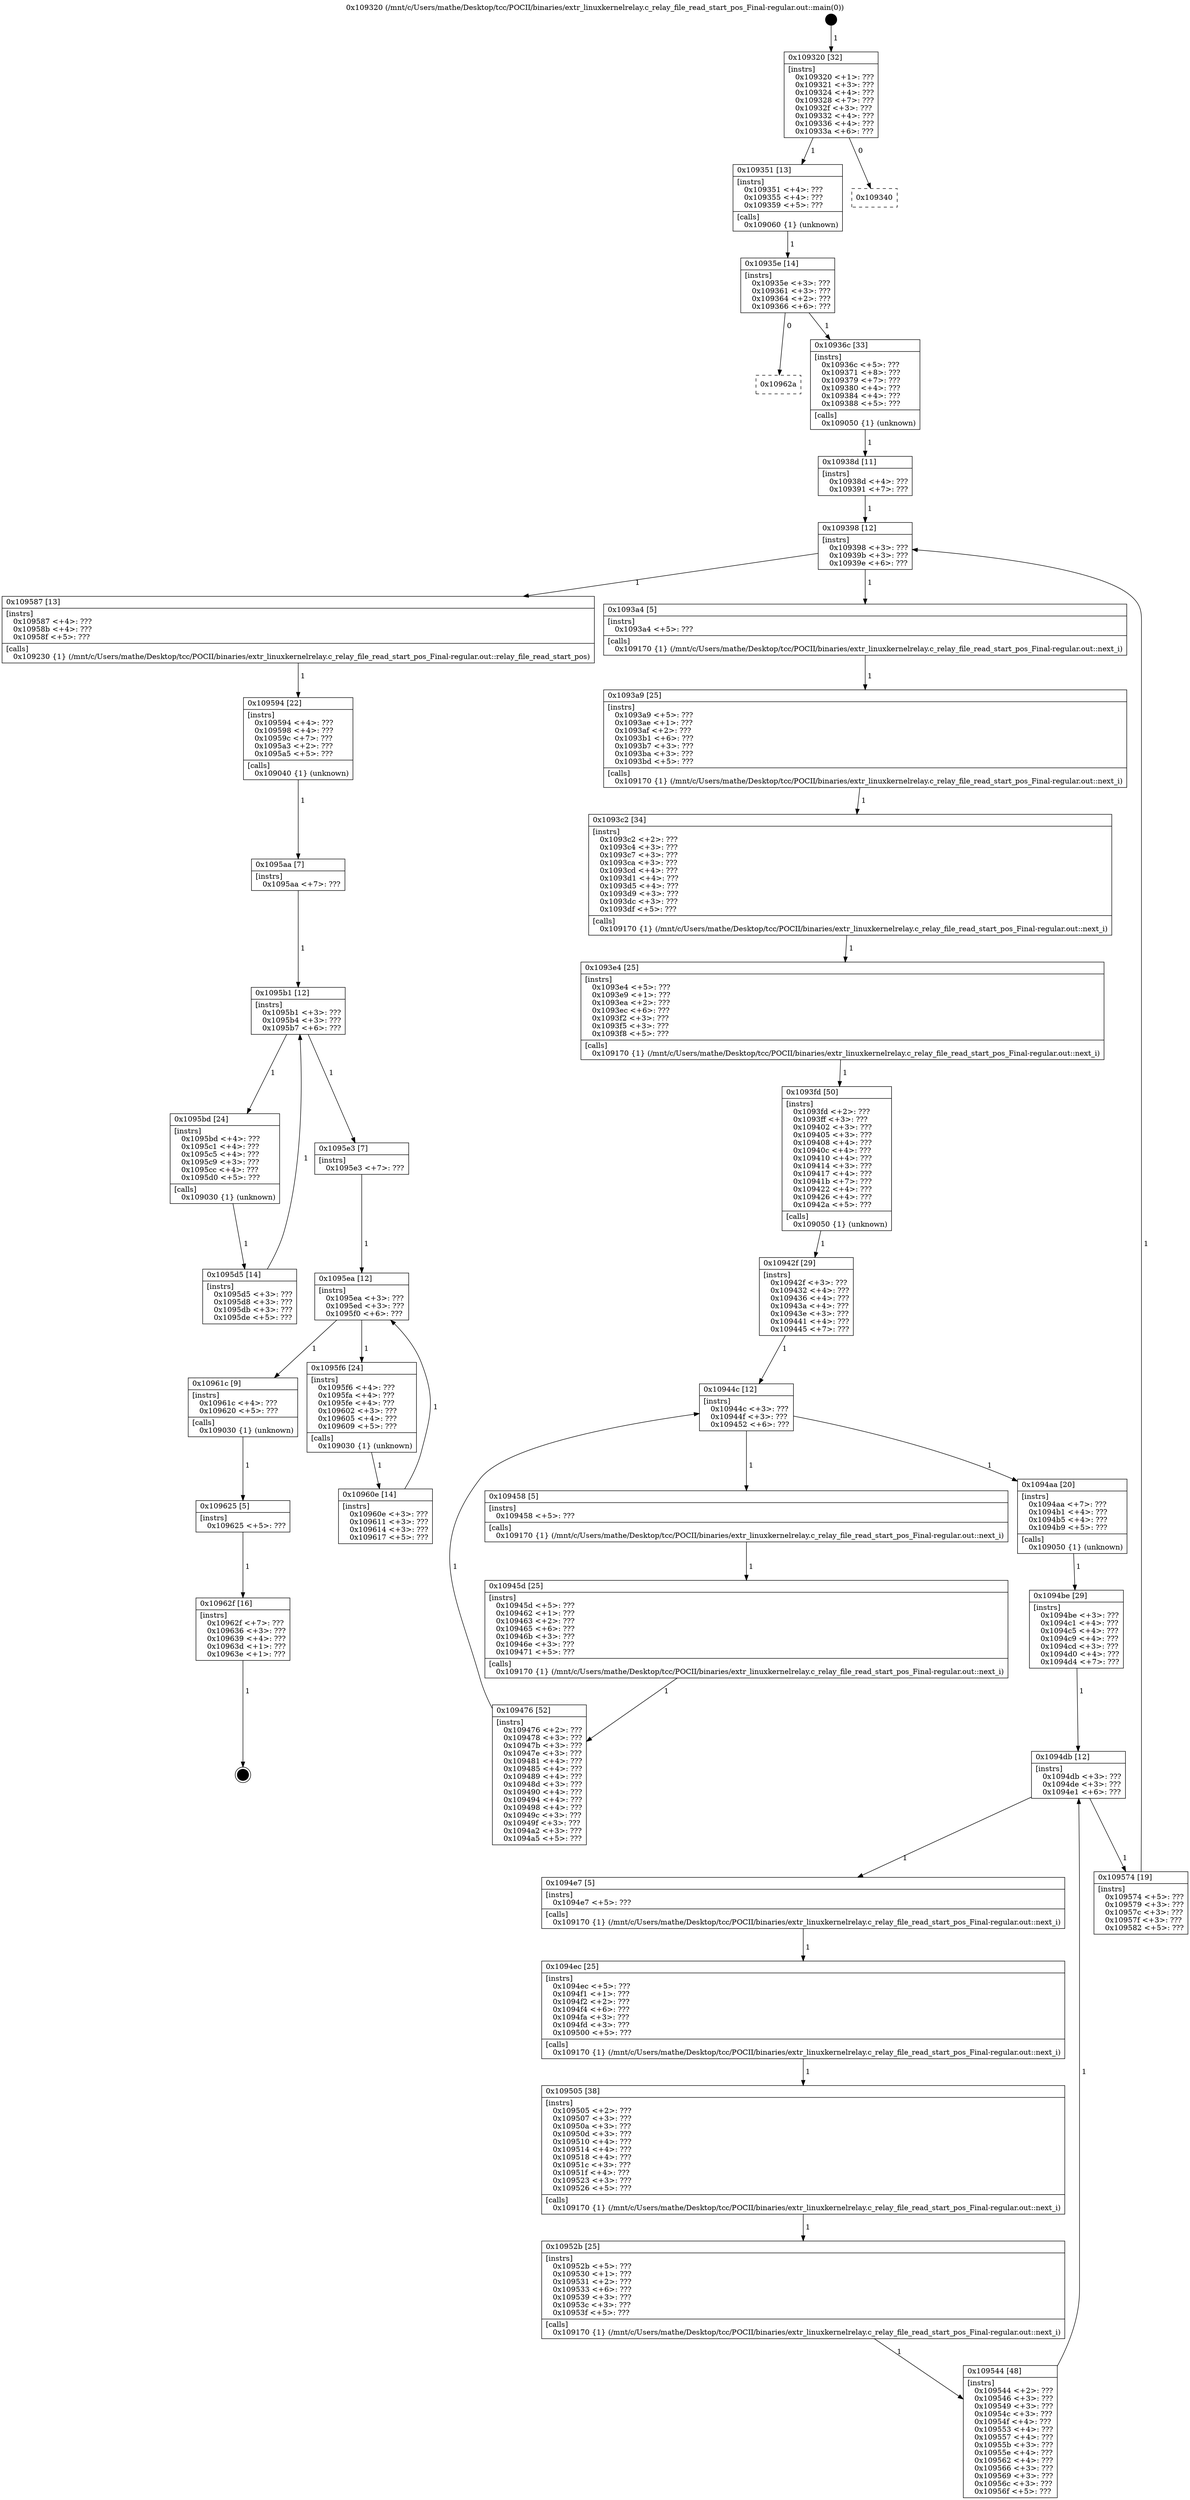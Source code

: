 digraph "0x109320" {
  label = "0x109320 (/mnt/c/Users/mathe/Desktop/tcc/POCII/binaries/extr_linuxkernelrelay.c_relay_file_read_start_pos_Final-regular.out::main(0))"
  labelloc = "t"
  node[shape=record]

  Entry [label="",width=0.3,height=0.3,shape=circle,fillcolor=black,style=filled]
  "0x109320" [label="{
     0x109320 [32]\l
     | [instrs]\l
     &nbsp;&nbsp;0x109320 \<+1\>: ???\l
     &nbsp;&nbsp;0x109321 \<+3\>: ???\l
     &nbsp;&nbsp;0x109324 \<+4\>: ???\l
     &nbsp;&nbsp;0x109328 \<+7\>: ???\l
     &nbsp;&nbsp;0x10932f \<+3\>: ???\l
     &nbsp;&nbsp;0x109332 \<+4\>: ???\l
     &nbsp;&nbsp;0x109336 \<+4\>: ???\l
     &nbsp;&nbsp;0x10933a \<+6\>: ???\l
  }"]
  "0x109351" [label="{
     0x109351 [13]\l
     | [instrs]\l
     &nbsp;&nbsp;0x109351 \<+4\>: ???\l
     &nbsp;&nbsp;0x109355 \<+4\>: ???\l
     &nbsp;&nbsp;0x109359 \<+5\>: ???\l
     | [calls]\l
     &nbsp;&nbsp;0x109060 \{1\} (unknown)\l
  }"]
  "0x109340" [label="{
     0x109340\l
  }", style=dashed]
  "0x10935e" [label="{
     0x10935e [14]\l
     | [instrs]\l
     &nbsp;&nbsp;0x10935e \<+3\>: ???\l
     &nbsp;&nbsp;0x109361 \<+3\>: ???\l
     &nbsp;&nbsp;0x109364 \<+2\>: ???\l
     &nbsp;&nbsp;0x109366 \<+6\>: ???\l
  }"]
  "0x10962a" [label="{
     0x10962a\l
  }", style=dashed]
  "0x10936c" [label="{
     0x10936c [33]\l
     | [instrs]\l
     &nbsp;&nbsp;0x10936c \<+5\>: ???\l
     &nbsp;&nbsp;0x109371 \<+8\>: ???\l
     &nbsp;&nbsp;0x109379 \<+7\>: ???\l
     &nbsp;&nbsp;0x109380 \<+4\>: ???\l
     &nbsp;&nbsp;0x109384 \<+4\>: ???\l
     &nbsp;&nbsp;0x109388 \<+5\>: ???\l
     | [calls]\l
     &nbsp;&nbsp;0x109050 \{1\} (unknown)\l
  }"]
  Exit [label="",width=0.3,height=0.3,shape=circle,fillcolor=black,style=filled,peripheries=2]
  "0x109398" [label="{
     0x109398 [12]\l
     | [instrs]\l
     &nbsp;&nbsp;0x109398 \<+3\>: ???\l
     &nbsp;&nbsp;0x10939b \<+3\>: ???\l
     &nbsp;&nbsp;0x10939e \<+6\>: ???\l
  }"]
  "0x109587" [label="{
     0x109587 [13]\l
     | [instrs]\l
     &nbsp;&nbsp;0x109587 \<+4\>: ???\l
     &nbsp;&nbsp;0x10958b \<+4\>: ???\l
     &nbsp;&nbsp;0x10958f \<+5\>: ???\l
     | [calls]\l
     &nbsp;&nbsp;0x109230 \{1\} (/mnt/c/Users/mathe/Desktop/tcc/POCII/binaries/extr_linuxkernelrelay.c_relay_file_read_start_pos_Final-regular.out::relay_file_read_start_pos)\l
  }"]
  "0x1093a4" [label="{
     0x1093a4 [5]\l
     | [instrs]\l
     &nbsp;&nbsp;0x1093a4 \<+5\>: ???\l
     | [calls]\l
     &nbsp;&nbsp;0x109170 \{1\} (/mnt/c/Users/mathe/Desktop/tcc/POCII/binaries/extr_linuxkernelrelay.c_relay_file_read_start_pos_Final-regular.out::next_i)\l
  }"]
  "0x1093a9" [label="{
     0x1093a9 [25]\l
     | [instrs]\l
     &nbsp;&nbsp;0x1093a9 \<+5\>: ???\l
     &nbsp;&nbsp;0x1093ae \<+1\>: ???\l
     &nbsp;&nbsp;0x1093af \<+2\>: ???\l
     &nbsp;&nbsp;0x1093b1 \<+6\>: ???\l
     &nbsp;&nbsp;0x1093b7 \<+3\>: ???\l
     &nbsp;&nbsp;0x1093ba \<+3\>: ???\l
     &nbsp;&nbsp;0x1093bd \<+5\>: ???\l
     | [calls]\l
     &nbsp;&nbsp;0x109170 \{1\} (/mnt/c/Users/mathe/Desktop/tcc/POCII/binaries/extr_linuxkernelrelay.c_relay_file_read_start_pos_Final-regular.out::next_i)\l
  }"]
  "0x1093c2" [label="{
     0x1093c2 [34]\l
     | [instrs]\l
     &nbsp;&nbsp;0x1093c2 \<+2\>: ???\l
     &nbsp;&nbsp;0x1093c4 \<+3\>: ???\l
     &nbsp;&nbsp;0x1093c7 \<+3\>: ???\l
     &nbsp;&nbsp;0x1093ca \<+3\>: ???\l
     &nbsp;&nbsp;0x1093cd \<+4\>: ???\l
     &nbsp;&nbsp;0x1093d1 \<+4\>: ???\l
     &nbsp;&nbsp;0x1093d5 \<+4\>: ???\l
     &nbsp;&nbsp;0x1093d9 \<+3\>: ???\l
     &nbsp;&nbsp;0x1093dc \<+3\>: ???\l
     &nbsp;&nbsp;0x1093df \<+5\>: ???\l
     | [calls]\l
     &nbsp;&nbsp;0x109170 \{1\} (/mnt/c/Users/mathe/Desktop/tcc/POCII/binaries/extr_linuxkernelrelay.c_relay_file_read_start_pos_Final-regular.out::next_i)\l
  }"]
  "0x1093e4" [label="{
     0x1093e4 [25]\l
     | [instrs]\l
     &nbsp;&nbsp;0x1093e4 \<+5\>: ???\l
     &nbsp;&nbsp;0x1093e9 \<+1\>: ???\l
     &nbsp;&nbsp;0x1093ea \<+2\>: ???\l
     &nbsp;&nbsp;0x1093ec \<+6\>: ???\l
     &nbsp;&nbsp;0x1093f2 \<+3\>: ???\l
     &nbsp;&nbsp;0x1093f5 \<+3\>: ???\l
     &nbsp;&nbsp;0x1093f8 \<+5\>: ???\l
     | [calls]\l
     &nbsp;&nbsp;0x109170 \{1\} (/mnt/c/Users/mathe/Desktop/tcc/POCII/binaries/extr_linuxkernelrelay.c_relay_file_read_start_pos_Final-regular.out::next_i)\l
  }"]
  "0x1093fd" [label="{
     0x1093fd [50]\l
     | [instrs]\l
     &nbsp;&nbsp;0x1093fd \<+2\>: ???\l
     &nbsp;&nbsp;0x1093ff \<+3\>: ???\l
     &nbsp;&nbsp;0x109402 \<+3\>: ???\l
     &nbsp;&nbsp;0x109405 \<+3\>: ???\l
     &nbsp;&nbsp;0x109408 \<+4\>: ???\l
     &nbsp;&nbsp;0x10940c \<+4\>: ???\l
     &nbsp;&nbsp;0x109410 \<+4\>: ???\l
     &nbsp;&nbsp;0x109414 \<+3\>: ???\l
     &nbsp;&nbsp;0x109417 \<+4\>: ???\l
     &nbsp;&nbsp;0x10941b \<+7\>: ???\l
     &nbsp;&nbsp;0x109422 \<+4\>: ???\l
     &nbsp;&nbsp;0x109426 \<+4\>: ???\l
     &nbsp;&nbsp;0x10942a \<+5\>: ???\l
     | [calls]\l
     &nbsp;&nbsp;0x109050 \{1\} (unknown)\l
  }"]
  "0x10944c" [label="{
     0x10944c [12]\l
     | [instrs]\l
     &nbsp;&nbsp;0x10944c \<+3\>: ???\l
     &nbsp;&nbsp;0x10944f \<+3\>: ???\l
     &nbsp;&nbsp;0x109452 \<+6\>: ???\l
  }"]
  "0x1094aa" [label="{
     0x1094aa [20]\l
     | [instrs]\l
     &nbsp;&nbsp;0x1094aa \<+7\>: ???\l
     &nbsp;&nbsp;0x1094b1 \<+4\>: ???\l
     &nbsp;&nbsp;0x1094b5 \<+4\>: ???\l
     &nbsp;&nbsp;0x1094b9 \<+5\>: ???\l
     | [calls]\l
     &nbsp;&nbsp;0x109050 \{1\} (unknown)\l
  }"]
  "0x109458" [label="{
     0x109458 [5]\l
     | [instrs]\l
     &nbsp;&nbsp;0x109458 \<+5\>: ???\l
     | [calls]\l
     &nbsp;&nbsp;0x109170 \{1\} (/mnt/c/Users/mathe/Desktop/tcc/POCII/binaries/extr_linuxkernelrelay.c_relay_file_read_start_pos_Final-regular.out::next_i)\l
  }"]
  "0x10945d" [label="{
     0x10945d [25]\l
     | [instrs]\l
     &nbsp;&nbsp;0x10945d \<+5\>: ???\l
     &nbsp;&nbsp;0x109462 \<+1\>: ???\l
     &nbsp;&nbsp;0x109463 \<+2\>: ???\l
     &nbsp;&nbsp;0x109465 \<+6\>: ???\l
     &nbsp;&nbsp;0x10946b \<+3\>: ???\l
     &nbsp;&nbsp;0x10946e \<+3\>: ???\l
     &nbsp;&nbsp;0x109471 \<+5\>: ???\l
     | [calls]\l
     &nbsp;&nbsp;0x109170 \{1\} (/mnt/c/Users/mathe/Desktop/tcc/POCII/binaries/extr_linuxkernelrelay.c_relay_file_read_start_pos_Final-regular.out::next_i)\l
  }"]
  "0x109476" [label="{
     0x109476 [52]\l
     | [instrs]\l
     &nbsp;&nbsp;0x109476 \<+2\>: ???\l
     &nbsp;&nbsp;0x109478 \<+3\>: ???\l
     &nbsp;&nbsp;0x10947b \<+3\>: ???\l
     &nbsp;&nbsp;0x10947e \<+3\>: ???\l
     &nbsp;&nbsp;0x109481 \<+4\>: ???\l
     &nbsp;&nbsp;0x109485 \<+4\>: ???\l
     &nbsp;&nbsp;0x109489 \<+4\>: ???\l
     &nbsp;&nbsp;0x10948d \<+3\>: ???\l
     &nbsp;&nbsp;0x109490 \<+4\>: ???\l
     &nbsp;&nbsp;0x109494 \<+4\>: ???\l
     &nbsp;&nbsp;0x109498 \<+4\>: ???\l
     &nbsp;&nbsp;0x10949c \<+3\>: ???\l
     &nbsp;&nbsp;0x10949f \<+3\>: ???\l
     &nbsp;&nbsp;0x1094a2 \<+3\>: ???\l
     &nbsp;&nbsp;0x1094a5 \<+5\>: ???\l
  }"]
  "0x10942f" [label="{
     0x10942f [29]\l
     | [instrs]\l
     &nbsp;&nbsp;0x10942f \<+3\>: ???\l
     &nbsp;&nbsp;0x109432 \<+4\>: ???\l
     &nbsp;&nbsp;0x109436 \<+4\>: ???\l
     &nbsp;&nbsp;0x10943a \<+4\>: ???\l
     &nbsp;&nbsp;0x10943e \<+3\>: ???\l
     &nbsp;&nbsp;0x109441 \<+4\>: ???\l
     &nbsp;&nbsp;0x109445 \<+7\>: ???\l
  }"]
  "0x1094db" [label="{
     0x1094db [12]\l
     | [instrs]\l
     &nbsp;&nbsp;0x1094db \<+3\>: ???\l
     &nbsp;&nbsp;0x1094de \<+3\>: ???\l
     &nbsp;&nbsp;0x1094e1 \<+6\>: ???\l
  }"]
  "0x109574" [label="{
     0x109574 [19]\l
     | [instrs]\l
     &nbsp;&nbsp;0x109574 \<+5\>: ???\l
     &nbsp;&nbsp;0x109579 \<+3\>: ???\l
     &nbsp;&nbsp;0x10957c \<+3\>: ???\l
     &nbsp;&nbsp;0x10957f \<+3\>: ???\l
     &nbsp;&nbsp;0x109582 \<+5\>: ???\l
  }"]
  "0x1094e7" [label="{
     0x1094e7 [5]\l
     | [instrs]\l
     &nbsp;&nbsp;0x1094e7 \<+5\>: ???\l
     | [calls]\l
     &nbsp;&nbsp;0x109170 \{1\} (/mnt/c/Users/mathe/Desktop/tcc/POCII/binaries/extr_linuxkernelrelay.c_relay_file_read_start_pos_Final-regular.out::next_i)\l
  }"]
  "0x1094ec" [label="{
     0x1094ec [25]\l
     | [instrs]\l
     &nbsp;&nbsp;0x1094ec \<+5\>: ???\l
     &nbsp;&nbsp;0x1094f1 \<+1\>: ???\l
     &nbsp;&nbsp;0x1094f2 \<+2\>: ???\l
     &nbsp;&nbsp;0x1094f4 \<+6\>: ???\l
     &nbsp;&nbsp;0x1094fa \<+3\>: ???\l
     &nbsp;&nbsp;0x1094fd \<+3\>: ???\l
     &nbsp;&nbsp;0x109500 \<+5\>: ???\l
     | [calls]\l
     &nbsp;&nbsp;0x109170 \{1\} (/mnt/c/Users/mathe/Desktop/tcc/POCII/binaries/extr_linuxkernelrelay.c_relay_file_read_start_pos_Final-regular.out::next_i)\l
  }"]
  "0x109505" [label="{
     0x109505 [38]\l
     | [instrs]\l
     &nbsp;&nbsp;0x109505 \<+2\>: ???\l
     &nbsp;&nbsp;0x109507 \<+3\>: ???\l
     &nbsp;&nbsp;0x10950a \<+3\>: ???\l
     &nbsp;&nbsp;0x10950d \<+3\>: ???\l
     &nbsp;&nbsp;0x109510 \<+4\>: ???\l
     &nbsp;&nbsp;0x109514 \<+4\>: ???\l
     &nbsp;&nbsp;0x109518 \<+4\>: ???\l
     &nbsp;&nbsp;0x10951c \<+3\>: ???\l
     &nbsp;&nbsp;0x10951f \<+4\>: ???\l
     &nbsp;&nbsp;0x109523 \<+3\>: ???\l
     &nbsp;&nbsp;0x109526 \<+5\>: ???\l
     | [calls]\l
     &nbsp;&nbsp;0x109170 \{1\} (/mnt/c/Users/mathe/Desktop/tcc/POCII/binaries/extr_linuxkernelrelay.c_relay_file_read_start_pos_Final-regular.out::next_i)\l
  }"]
  "0x10952b" [label="{
     0x10952b [25]\l
     | [instrs]\l
     &nbsp;&nbsp;0x10952b \<+5\>: ???\l
     &nbsp;&nbsp;0x109530 \<+1\>: ???\l
     &nbsp;&nbsp;0x109531 \<+2\>: ???\l
     &nbsp;&nbsp;0x109533 \<+6\>: ???\l
     &nbsp;&nbsp;0x109539 \<+3\>: ???\l
     &nbsp;&nbsp;0x10953c \<+3\>: ???\l
     &nbsp;&nbsp;0x10953f \<+5\>: ???\l
     | [calls]\l
     &nbsp;&nbsp;0x109170 \{1\} (/mnt/c/Users/mathe/Desktop/tcc/POCII/binaries/extr_linuxkernelrelay.c_relay_file_read_start_pos_Final-regular.out::next_i)\l
  }"]
  "0x109544" [label="{
     0x109544 [48]\l
     | [instrs]\l
     &nbsp;&nbsp;0x109544 \<+2\>: ???\l
     &nbsp;&nbsp;0x109546 \<+3\>: ???\l
     &nbsp;&nbsp;0x109549 \<+3\>: ???\l
     &nbsp;&nbsp;0x10954c \<+3\>: ???\l
     &nbsp;&nbsp;0x10954f \<+4\>: ???\l
     &nbsp;&nbsp;0x109553 \<+4\>: ???\l
     &nbsp;&nbsp;0x109557 \<+4\>: ???\l
     &nbsp;&nbsp;0x10955b \<+3\>: ???\l
     &nbsp;&nbsp;0x10955e \<+4\>: ???\l
     &nbsp;&nbsp;0x109562 \<+4\>: ???\l
     &nbsp;&nbsp;0x109566 \<+3\>: ???\l
     &nbsp;&nbsp;0x109569 \<+3\>: ???\l
     &nbsp;&nbsp;0x10956c \<+3\>: ???\l
     &nbsp;&nbsp;0x10956f \<+5\>: ???\l
  }"]
  "0x1094be" [label="{
     0x1094be [29]\l
     | [instrs]\l
     &nbsp;&nbsp;0x1094be \<+3\>: ???\l
     &nbsp;&nbsp;0x1094c1 \<+4\>: ???\l
     &nbsp;&nbsp;0x1094c5 \<+4\>: ???\l
     &nbsp;&nbsp;0x1094c9 \<+4\>: ???\l
     &nbsp;&nbsp;0x1094cd \<+3\>: ???\l
     &nbsp;&nbsp;0x1094d0 \<+4\>: ???\l
     &nbsp;&nbsp;0x1094d4 \<+7\>: ???\l
  }"]
  "0x10962f" [label="{
     0x10962f [16]\l
     | [instrs]\l
     &nbsp;&nbsp;0x10962f \<+7\>: ???\l
     &nbsp;&nbsp;0x109636 \<+3\>: ???\l
     &nbsp;&nbsp;0x109639 \<+4\>: ???\l
     &nbsp;&nbsp;0x10963d \<+1\>: ???\l
     &nbsp;&nbsp;0x10963e \<+1\>: ???\l
  }"]
  "0x10938d" [label="{
     0x10938d [11]\l
     | [instrs]\l
     &nbsp;&nbsp;0x10938d \<+4\>: ???\l
     &nbsp;&nbsp;0x109391 \<+7\>: ???\l
  }"]
  "0x109594" [label="{
     0x109594 [22]\l
     | [instrs]\l
     &nbsp;&nbsp;0x109594 \<+4\>: ???\l
     &nbsp;&nbsp;0x109598 \<+4\>: ???\l
     &nbsp;&nbsp;0x10959c \<+7\>: ???\l
     &nbsp;&nbsp;0x1095a3 \<+2\>: ???\l
     &nbsp;&nbsp;0x1095a5 \<+5\>: ???\l
     | [calls]\l
     &nbsp;&nbsp;0x109040 \{1\} (unknown)\l
  }"]
  "0x1095b1" [label="{
     0x1095b1 [12]\l
     | [instrs]\l
     &nbsp;&nbsp;0x1095b1 \<+3\>: ???\l
     &nbsp;&nbsp;0x1095b4 \<+3\>: ???\l
     &nbsp;&nbsp;0x1095b7 \<+6\>: ???\l
  }"]
  "0x1095ea" [label="{
     0x1095ea [12]\l
     | [instrs]\l
     &nbsp;&nbsp;0x1095ea \<+3\>: ???\l
     &nbsp;&nbsp;0x1095ed \<+3\>: ???\l
     &nbsp;&nbsp;0x1095f0 \<+6\>: ???\l
  }"]
  "0x1095bd" [label="{
     0x1095bd [24]\l
     | [instrs]\l
     &nbsp;&nbsp;0x1095bd \<+4\>: ???\l
     &nbsp;&nbsp;0x1095c1 \<+4\>: ???\l
     &nbsp;&nbsp;0x1095c5 \<+4\>: ???\l
     &nbsp;&nbsp;0x1095c9 \<+3\>: ???\l
     &nbsp;&nbsp;0x1095cc \<+4\>: ???\l
     &nbsp;&nbsp;0x1095d0 \<+5\>: ???\l
     | [calls]\l
     &nbsp;&nbsp;0x109030 \{1\} (unknown)\l
  }"]
  "0x1095d5" [label="{
     0x1095d5 [14]\l
     | [instrs]\l
     &nbsp;&nbsp;0x1095d5 \<+3\>: ???\l
     &nbsp;&nbsp;0x1095d8 \<+3\>: ???\l
     &nbsp;&nbsp;0x1095db \<+3\>: ???\l
     &nbsp;&nbsp;0x1095de \<+5\>: ???\l
  }"]
  "0x1095aa" [label="{
     0x1095aa [7]\l
     | [instrs]\l
     &nbsp;&nbsp;0x1095aa \<+7\>: ???\l
  }"]
  "0x10961c" [label="{
     0x10961c [9]\l
     | [instrs]\l
     &nbsp;&nbsp;0x10961c \<+4\>: ???\l
     &nbsp;&nbsp;0x109620 \<+5\>: ???\l
     | [calls]\l
     &nbsp;&nbsp;0x109030 \{1\} (unknown)\l
  }"]
  "0x1095f6" [label="{
     0x1095f6 [24]\l
     | [instrs]\l
     &nbsp;&nbsp;0x1095f6 \<+4\>: ???\l
     &nbsp;&nbsp;0x1095fa \<+4\>: ???\l
     &nbsp;&nbsp;0x1095fe \<+4\>: ???\l
     &nbsp;&nbsp;0x109602 \<+3\>: ???\l
     &nbsp;&nbsp;0x109605 \<+4\>: ???\l
     &nbsp;&nbsp;0x109609 \<+5\>: ???\l
     | [calls]\l
     &nbsp;&nbsp;0x109030 \{1\} (unknown)\l
  }"]
  "0x10960e" [label="{
     0x10960e [14]\l
     | [instrs]\l
     &nbsp;&nbsp;0x10960e \<+3\>: ???\l
     &nbsp;&nbsp;0x109611 \<+3\>: ???\l
     &nbsp;&nbsp;0x109614 \<+3\>: ???\l
     &nbsp;&nbsp;0x109617 \<+5\>: ???\l
  }"]
  "0x1095e3" [label="{
     0x1095e3 [7]\l
     | [instrs]\l
     &nbsp;&nbsp;0x1095e3 \<+7\>: ???\l
  }"]
  "0x109625" [label="{
     0x109625 [5]\l
     | [instrs]\l
     &nbsp;&nbsp;0x109625 \<+5\>: ???\l
  }"]
  Entry -> "0x109320" [label=" 1"]
  "0x109320" -> "0x109351" [label=" 1"]
  "0x109320" -> "0x109340" [label=" 0"]
  "0x109351" -> "0x10935e" [label=" 1"]
  "0x10935e" -> "0x10962a" [label=" 0"]
  "0x10935e" -> "0x10936c" [label=" 1"]
  "0x10962f" -> Exit [label=" 1"]
  "0x10936c" -> "0x10938d" [label=" 1"]
  "0x109398" -> "0x109587" [label=" 1"]
  "0x109398" -> "0x1093a4" [label=" 1"]
  "0x1093a4" -> "0x1093a9" [label=" 1"]
  "0x1093a9" -> "0x1093c2" [label=" 1"]
  "0x1093c2" -> "0x1093e4" [label=" 1"]
  "0x1093e4" -> "0x1093fd" [label=" 1"]
  "0x1093fd" -> "0x10942f" [label=" 1"]
  "0x10944c" -> "0x1094aa" [label=" 1"]
  "0x10944c" -> "0x109458" [label=" 1"]
  "0x109458" -> "0x10945d" [label=" 1"]
  "0x10945d" -> "0x109476" [label=" 1"]
  "0x10942f" -> "0x10944c" [label=" 1"]
  "0x109476" -> "0x10944c" [label=" 1"]
  "0x1094aa" -> "0x1094be" [label=" 1"]
  "0x1094db" -> "0x109574" [label=" 1"]
  "0x1094db" -> "0x1094e7" [label=" 1"]
  "0x1094e7" -> "0x1094ec" [label=" 1"]
  "0x1094ec" -> "0x109505" [label=" 1"]
  "0x109505" -> "0x10952b" [label=" 1"]
  "0x10952b" -> "0x109544" [label=" 1"]
  "0x1094be" -> "0x1094db" [label=" 1"]
  "0x109544" -> "0x1094db" [label=" 1"]
  "0x109625" -> "0x10962f" [label=" 1"]
  "0x10938d" -> "0x109398" [label=" 1"]
  "0x109574" -> "0x109398" [label=" 1"]
  "0x109587" -> "0x109594" [label=" 1"]
  "0x109594" -> "0x1095aa" [label=" 1"]
  "0x1095b1" -> "0x1095e3" [label=" 1"]
  "0x1095b1" -> "0x1095bd" [label=" 1"]
  "0x1095bd" -> "0x1095d5" [label=" 1"]
  "0x1095aa" -> "0x1095b1" [label=" 1"]
  "0x1095d5" -> "0x1095b1" [label=" 1"]
  "0x1095ea" -> "0x10961c" [label=" 1"]
  "0x1095ea" -> "0x1095f6" [label=" 1"]
  "0x1095f6" -> "0x10960e" [label=" 1"]
  "0x1095e3" -> "0x1095ea" [label=" 1"]
  "0x10960e" -> "0x1095ea" [label=" 1"]
  "0x10961c" -> "0x109625" [label=" 1"]
}
